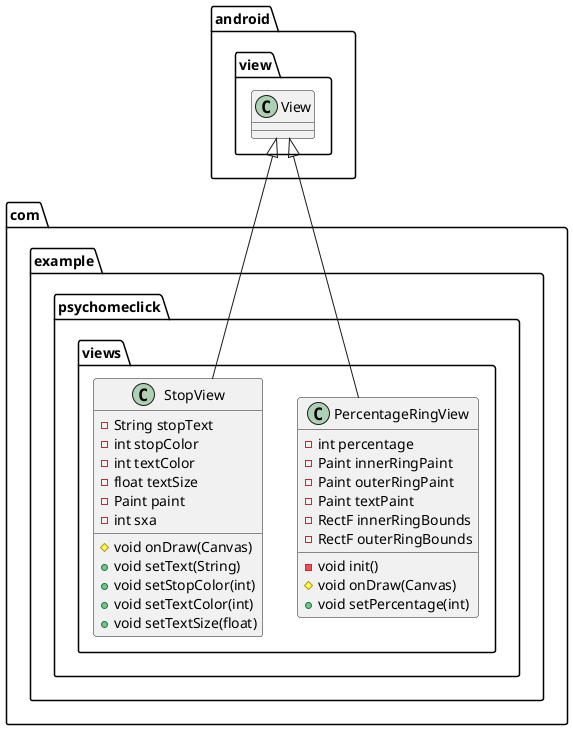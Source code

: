 @startuml
class com.example.psychomeclick.views.PercentageRingView {
- int percentage
- Paint innerRingPaint
- Paint outerRingPaint
- Paint textPaint
- RectF innerRingBounds
- RectF outerRingBounds
- void init()
# void onDraw(Canvas)
+ void setPercentage(int)
}


class com.example.psychomeclick.views.StopView {
- String stopText
- int stopColor
- int textColor
- float textSize
- Paint paint
- int sxa
# void onDraw(Canvas)
+ void setText(String)
+ void setStopColor(int)
+ void setTextColor(int)
+ void setTextSize(float)
}




android.view.View <|-- com.example.psychomeclick.views.PercentageRingView
android.view.View <|-- com.example.psychomeclick.views.StopView
@enduml